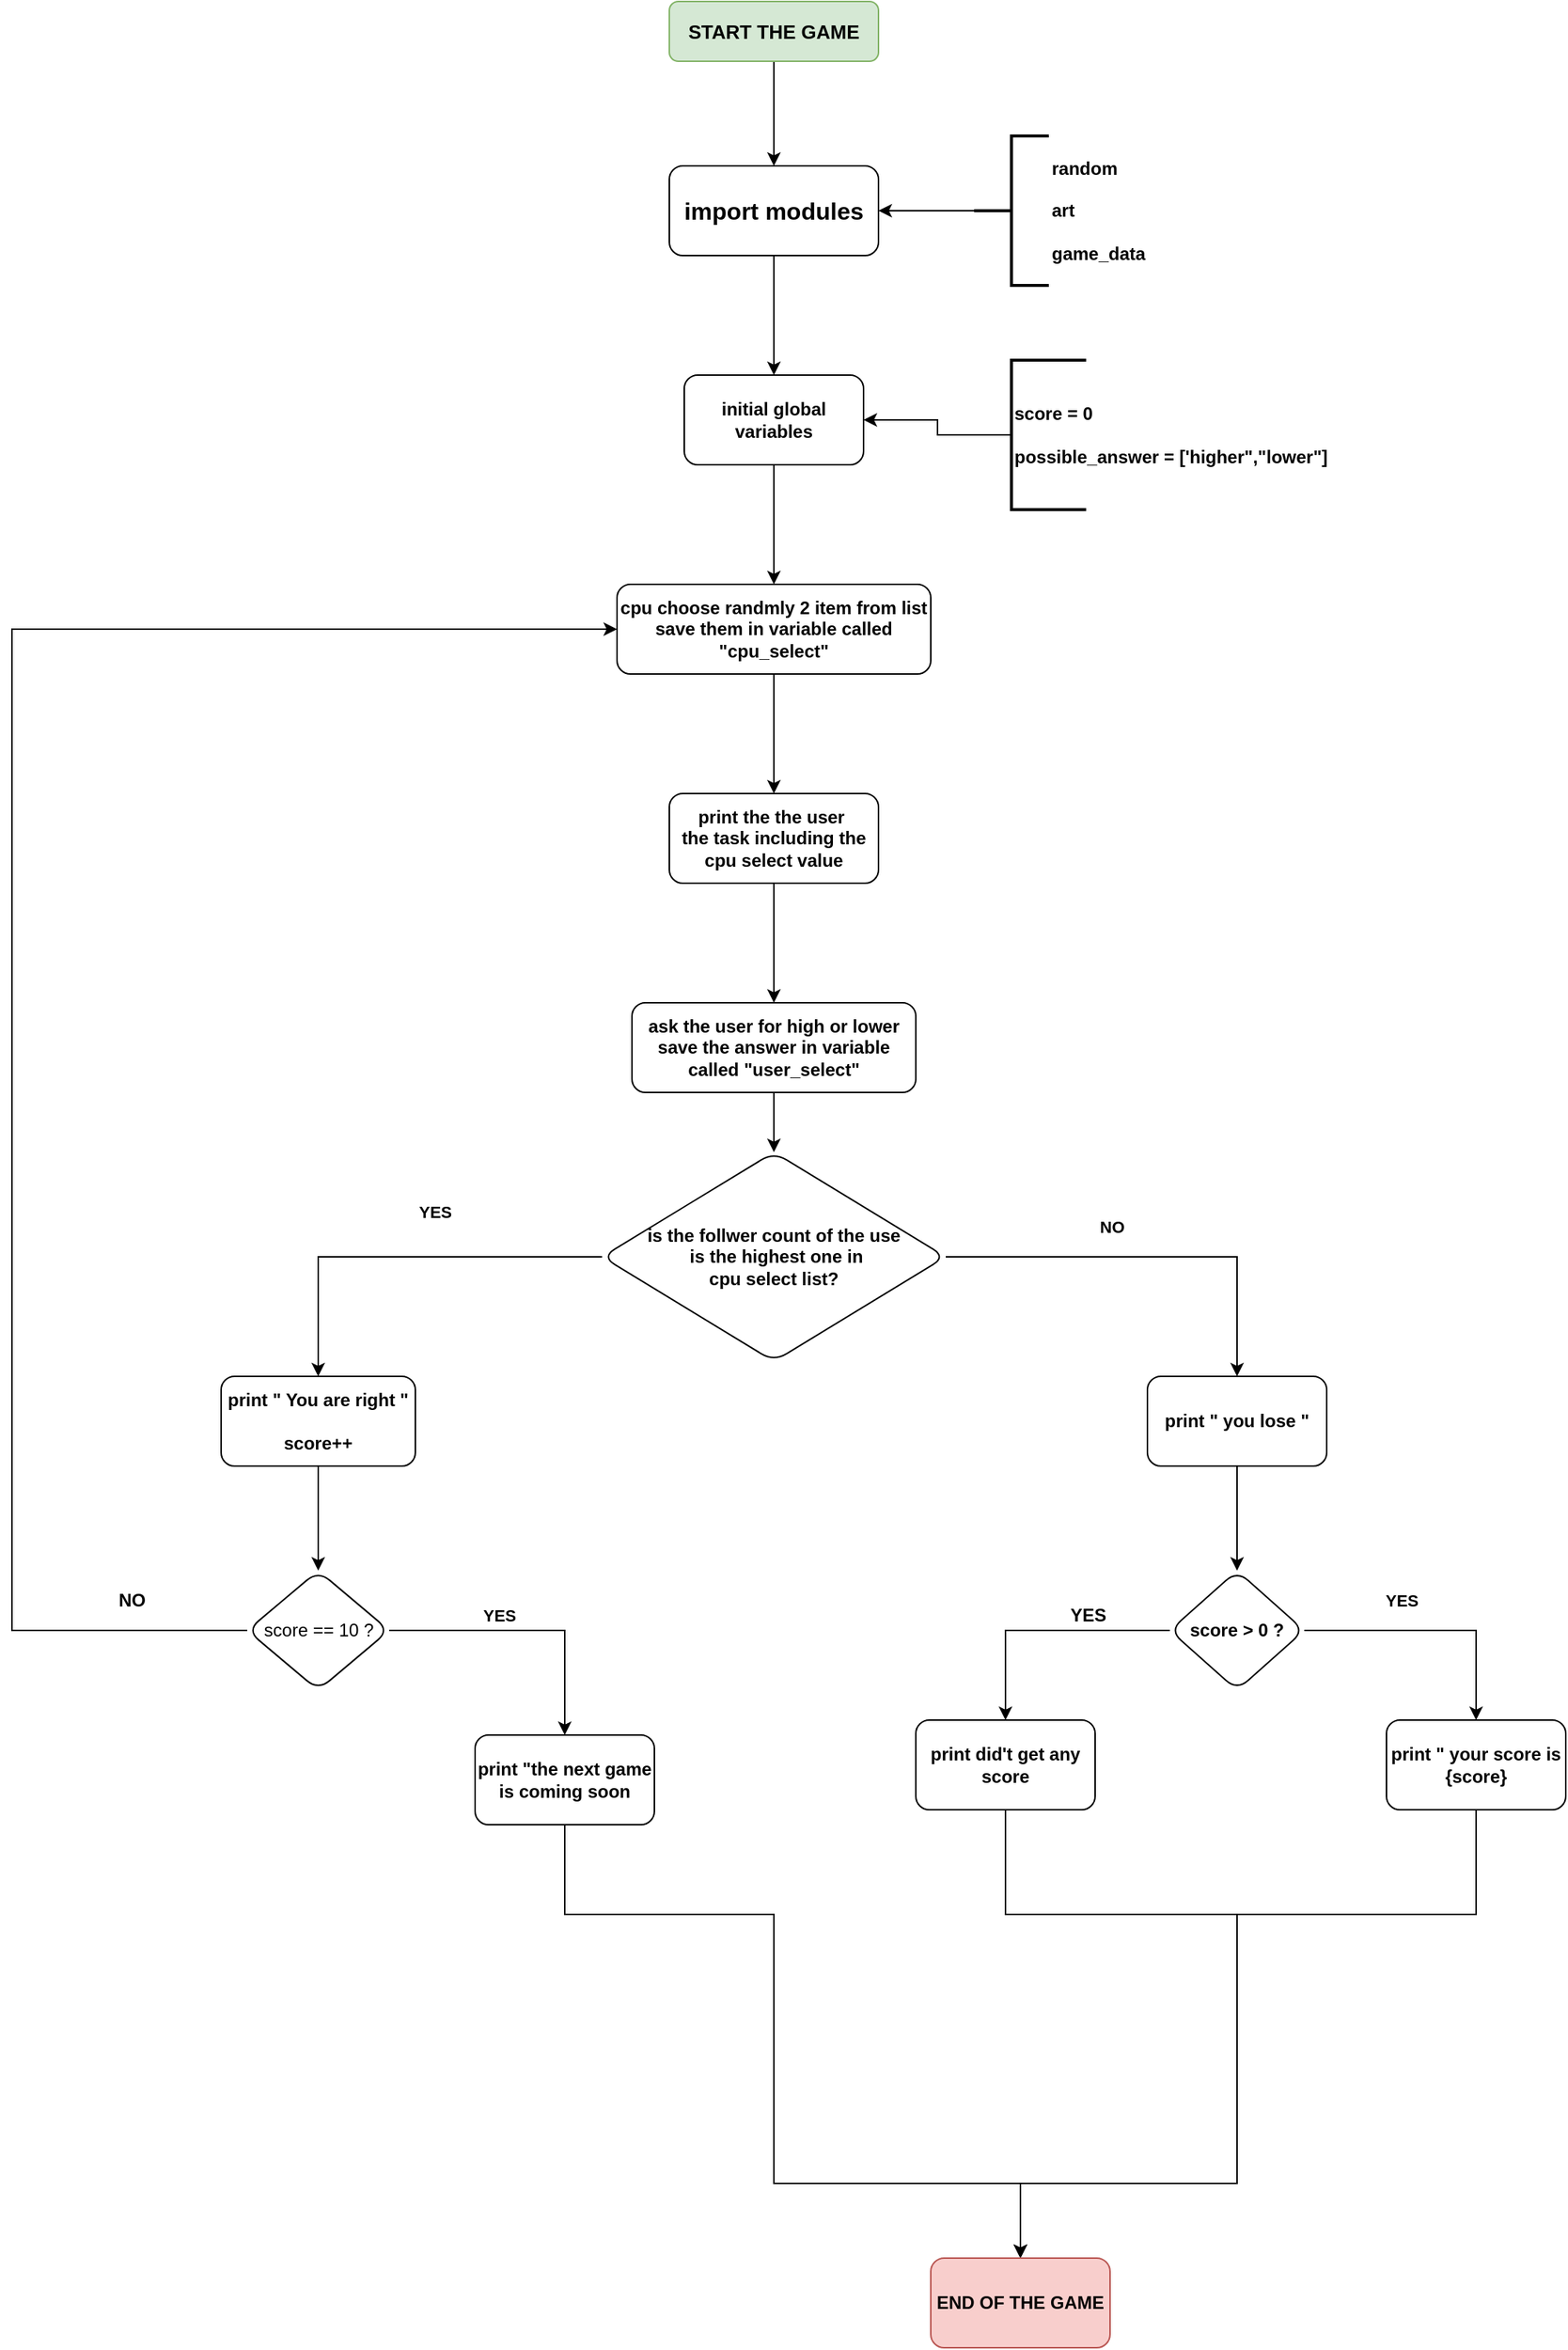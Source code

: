 <mxfile version="15.4.0" type="device"><diagram id="C5RBs43oDa-KdzZeNtuy" name="Page-1"><mxGraphModel dx="1851" dy="592" grid="1" gridSize="10" guides="1" tooltips="1" connect="1" arrows="1" fold="1" page="1" pageScale="1" pageWidth="827" pageHeight="1169" math="0" shadow="0"><root><mxCell id="WIyWlLk6GJQsqaUBKTNV-0"/><mxCell id="WIyWlLk6GJQsqaUBKTNV-1" parent="WIyWlLk6GJQsqaUBKTNV-0"/><mxCell id="uAAOqrraWozSpqb7Nsgv-3" value="" style="edgeStyle=orthogonalEdgeStyle;rounded=0;orthogonalLoop=1;jettySize=auto;html=1;" edge="1" parent="WIyWlLk6GJQsqaUBKTNV-1" source="WIyWlLk6GJQsqaUBKTNV-3" target="uAAOqrraWozSpqb7Nsgv-2"><mxGeometry relative="1" as="geometry"/></mxCell><mxCell id="WIyWlLk6GJQsqaUBKTNV-3" value="&lt;b&gt;&lt;font style=&quot;font-size: 13px&quot;&gt;START THE GAME&lt;/font&gt;&lt;/b&gt;" style="rounded=1;whiteSpace=wrap;html=1;fontSize=12;glass=0;strokeWidth=1;shadow=0;fillColor=#d5e8d4;strokeColor=#82b366;" parent="WIyWlLk6GJQsqaUBKTNV-1" vertex="1"><mxGeometry x="160" y="80" width="140" height="40" as="geometry"/></mxCell><mxCell id="uAAOqrraWozSpqb7Nsgv-7" value="" style="edgeStyle=orthogonalEdgeStyle;rounded=0;orthogonalLoop=1;jettySize=auto;html=1;" edge="1" parent="WIyWlLk6GJQsqaUBKTNV-1" source="uAAOqrraWozSpqb7Nsgv-2" target="uAAOqrraWozSpqb7Nsgv-6"><mxGeometry relative="1" as="geometry"/></mxCell><mxCell id="uAAOqrraWozSpqb7Nsgv-2" value="&lt;font size=&quot;3&quot;&gt;&lt;b&gt;import modules&lt;/b&gt;&lt;/font&gt;" style="whiteSpace=wrap;html=1;rounded=1;shadow=0;strokeWidth=1;glass=0;" vertex="1" parent="WIyWlLk6GJQsqaUBKTNV-1"><mxGeometry x="160" y="190" width="140" height="60" as="geometry"/></mxCell><mxCell id="uAAOqrraWozSpqb7Nsgv-5" value="" style="edgeStyle=orthogonalEdgeStyle;rounded=0;orthogonalLoop=1;jettySize=auto;html=1;" edge="1" parent="WIyWlLk6GJQsqaUBKTNV-1" source="uAAOqrraWozSpqb7Nsgv-4" target="uAAOqrraWozSpqb7Nsgv-2"><mxGeometry relative="1" as="geometry"/></mxCell><mxCell id="uAAOqrraWozSpqb7Nsgv-4" value="&lt;b&gt;random&lt;br&gt;&lt;br&gt;art&lt;br&gt;&lt;br&gt;game_data&lt;br&gt;&lt;/b&gt;" style="strokeWidth=2;html=1;shape=mxgraph.flowchart.annotation_2;align=left;labelPosition=right;pointerEvents=1;" vertex="1" parent="WIyWlLk6GJQsqaUBKTNV-1"><mxGeometry x="364" y="170" width="50" height="100" as="geometry"/></mxCell><mxCell id="uAAOqrraWozSpqb7Nsgv-11" value="" style="edgeStyle=orthogonalEdgeStyle;rounded=0;orthogonalLoop=1;jettySize=auto;html=1;" edge="1" parent="WIyWlLk6GJQsqaUBKTNV-1" source="uAAOqrraWozSpqb7Nsgv-6" target="uAAOqrraWozSpqb7Nsgv-10"><mxGeometry relative="1" as="geometry"/></mxCell><mxCell id="uAAOqrraWozSpqb7Nsgv-6" value="&lt;b&gt;initial global variables&lt;/b&gt;" style="whiteSpace=wrap;html=1;rounded=1;shadow=0;strokeWidth=1;glass=0;" vertex="1" parent="WIyWlLk6GJQsqaUBKTNV-1"><mxGeometry x="170" y="330" width="120" height="60" as="geometry"/></mxCell><mxCell id="uAAOqrraWozSpqb7Nsgv-9" value="" style="edgeStyle=orthogonalEdgeStyle;rounded=0;orthogonalLoop=1;jettySize=auto;html=1;" edge="1" parent="WIyWlLk6GJQsqaUBKTNV-1" source="uAAOqrraWozSpqb7Nsgv-8" target="uAAOqrraWozSpqb7Nsgv-6"><mxGeometry relative="1" as="geometry"/></mxCell><mxCell id="uAAOqrraWozSpqb7Nsgv-8" value="&lt;b&gt;score = 0&lt;br&gt;&lt;br&gt;possible_answer = ['higher&quot;,&quot;lower&quot;]&lt;br&gt;&lt;/b&gt;" style="strokeWidth=2;html=1;shape=mxgraph.flowchart.annotation_1;align=left;pointerEvents=1;" vertex="1" parent="WIyWlLk6GJQsqaUBKTNV-1"><mxGeometry x="389" y="320" width="50" height="100" as="geometry"/></mxCell><mxCell id="uAAOqrraWozSpqb7Nsgv-15" value="" style="edgeStyle=orthogonalEdgeStyle;rounded=0;orthogonalLoop=1;jettySize=auto;html=1;" edge="1" parent="WIyWlLk6GJQsqaUBKTNV-1" source="uAAOqrraWozSpqb7Nsgv-10" target="uAAOqrraWozSpqb7Nsgv-14"><mxGeometry relative="1" as="geometry"/></mxCell><mxCell id="uAAOqrraWozSpqb7Nsgv-10" value="&lt;b&gt;cpu choose randmly 2 item from list&lt;br&gt;save them in variable called &quot;cpu_select&quot;&lt;br&gt;&lt;/b&gt;" style="whiteSpace=wrap;html=1;rounded=1;shadow=0;strokeWidth=1;glass=0;" vertex="1" parent="WIyWlLk6GJQsqaUBKTNV-1"><mxGeometry x="125" y="470" width="210" height="60" as="geometry"/></mxCell><mxCell id="uAAOqrraWozSpqb7Nsgv-18" value="" style="edgeStyle=orthogonalEdgeStyle;rounded=0;orthogonalLoop=1;jettySize=auto;html=1;" edge="1" parent="WIyWlLk6GJQsqaUBKTNV-1" source="uAAOqrraWozSpqb7Nsgv-12" target="uAAOqrraWozSpqb7Nsgv-17"><mxGeometry relative="1" as="geometry"/></mxCell><mxCell id="uAAOqrraWozSpqb7Nsgv-12" value="&lt;b&gt;ask the user for high or lower&lt;br&gt;save the answer in variable called &quot;user_select&quot;&lt;br&gt;&lt;/b&gt;" style="whiteSpace=wrap;html=1;rounded=1;shadow=0;strokeWidth=1;glass=0;" vertex="1" parent="WIyWlLk6GJQsqaUBKTNV-1"><mxGeometry x="135" y="750" width="190" height="60" as="geometry"/></mxCell><mxCell id="uAAOqrraWozSpqb7Nsgv-16" value="" style="edgeStyle=orthogonalEdgeStyle;rounded=0;orthogonalLoop=1;jettySize=auto;html=1;" edge="1" parent="WIyWlLk6GJQsqaUBKTNV-1" source="uAAOqrraWozSpqb7Nsgv-14" target="uAAOqrraWozSpqb7Nsgv-12"><mxGeometry relative="1" as="geometry"/></mxCell><mxCell id="uAAOqrraWozSpqb7Nsgv-14" value="&lt;b&gt;print the the user&amp;nbsp;&lt;br&gt;the task including the cpu select value&lt;br&gt;&lt;/b&gt;" style="whiteSpace=wrap;html=1;rounded=1;shadow=0;strokeWidth=1;glass=0;" vertex="1" parent="WIyWlLk6GJQsqaUBKTNV-1"><mxGeometry x="160" y="610" width="140" height="60" as="geometry"/></mxCell><mxCell id="uAAOqrraWozSpqb7Nsgv-21" value="" style="edgeStyle=orthogonalEdgeStyle;rounded=0;orthogonalLoop=1;jettySize=auto;html=1;" edge="1" parent="WIyWlLk6GJQsqaUBKTNV-1" source="uAAOqrraWozSpqb7Nsgv-17" target="uAAOqrraWozSpqb7Nsgv-20"><mxGeometry relative="1" as="geometry"/></mxCell><mxCell id="uAAOqrraWozSpqb7Nsgv-22" value="&lt;b&gt;NO&lt;/b&gt;" style="edgeLabel;html=1;align=center;verticalAlign=middle;resizable=0;points=[];" vertex="1" connectable="0" parent="uAAOqrraWozSpqb7Nsgv-21"><mxGeometry x="-0.339" y="2" relative="1" as="geometry"><mxPoint x="20" y="-18" as="offset"/></mxGeometry></mxCell><mxCell id="uAAOqrraWozSpqb7Nsgv-24" value="" style="edgeStyle=orthogonalEdgeStyle;rounded=0;orthogonalLoop=1;jettySize=auto;html=1;" edge="1" parent="WIyWlLk6GJQsqaUBKTNV-1" source="uAAOqrraWozSpqb7Nsgv-17" target="uAAOqrraWozSpqb7Nsgv-23"><mxGeometry relative="1" as="geometry"/></mxCell><mxCell id="uAAOqrraWozSpqb7Nsgv-25" value="&lt;b&gt;YES&lt;/b&gt;" style="edgeLabel;html=1;align=center;verticalAlign=middle;resizable=0;points=[];" vertex="1" connectable="0" parent="uAAOqrraWozSpqb7Nsgv-24"><mxGeometry x="-0.1" y="-1" relative="1" as="geometry"><mxPoint x="9" y="-29" as="offset"/></mxGeometry></mxCell><mxCell id="uAAOqrraWozSpqb7Nsgv-17" value="&lt;b&gt;is the follwer count of the use&lt;br&gt;&amp;nbsp;is the highest one in &lt;br&gt;cpu select list?&lt;/b&gt;" style="rhombus;whiteSpace=wrap;html=1;rounded=1;shadow=0;strokeWidth=1;glass=0;" vertex="1" parent="WIyWlLk6GJQsqaUBKTNV-1"><mxGeometry x="115" y="850" width="230" height="140" as="geometry"/></mxCell><mxCell id="uAAOqrraWozSpqb7Nsgv-27" value="" style="edgeStyle=orthogonalEdgeStyle;rounded=0;orthogonalLoop=1;jettySize=auto;html=1;" edge="1" parent="WIyWlLk6GJQsqaUBKTNV-1" source="uAAOqrraWozSpqb7Nsgv-20" target="uAAOqrraWozSpqb7Nsgv-26"><mxGeometry relative="1" as="geometry"/></mxCell><mxCell id="uAAOqrraWozSpqb7Nsgv-20" value="&lt;b&gt;print &quot; you lose &quot;&lt;/b&gt;" style="whiteSpace=wrap;html=1;rounded=1;shadow=0;strokeWidth=1;glass=0;" vertex="1" parent="WIyWlLk6GJQsqaUBKTNV-1"><mxGeometry x="480" y="1000" width="120" height="60" as="geometry"/></mxCell><mxCell id="uAAOqrraWozSpqb7Nsgv-36" value="" style="edgeStyle=orthogonalEdgeStyle;rounded=0;orthogonalLoop=1;jettySize=auto;html=1;" edge="1" parent="WIyWlLk6GJQsqaUBKTNV-1" source="uAAOqrraWozSpqb7Nsgv-23" target="uAAOqrraWozSpqb7Nsgv-35"><mxGeometry relative="1" as="geometry"/></mxCell><mxCell id="uAAOqrraWozSpqb7Nsgv-23" value="&lt;b&gt;print &quot; You are right &quot;&lt;br&gt;&lt;br&gt;score++&lt;br&gt;&lt;/b&gt;" style="whiteSpace=wrap;html=1;rounded=1;shadow=0;strokeWidth=1;glass=0;" vertex="1" parent="WIyWlLk6GJQsqaUBKTNV-1"><mxGeometry x="-140" y="1000" width="130" height="60" as="geometry"/></mxCell><mxCell id="uAAOqrraWozSpqb7Nsgv-29" value="" style="edgeStyle=orthogonalEdgeStyle;rounded=0;orthogonalLoop=1;jettySize=auto;html=1;" edge="1" parent="WIyWlLk6GJQsqaUBKTNV-1" source="uAAOqrraWozSpqb7Nsgv-26" target="uAAOqrraWozSpqb7Nsgv-28"><mxGeometry relative="1" as="geometry"/></mxCell><mxCell id="uAAOqrraWozSpqb7Nsgv-30" value="&lt;b&gt;YES&lt;/b&gt;" style="edgeLabel;html=1;align=center;verticalAlign=middle;resizable=0;points=[];" vertex="1" connectable="0" parent="uAAOqrraWozSpqb7Nsgv-29"><mxGeometry x="0.031" relative="1" as="geometry"><mxPoint x="-25" y="-20" as="offset"/></mxGeometry></mxCell><mxCell id="uAAOqrraWozSpqb7Nsgv-32" value="" style="edgeStyle=orthogonalEdgeStyle;rounded=0;orthogonalLoop=1;jettySize=auto;html=1;" edge="1" parent="WIyWlLk6GJQsqaUBKTNV-1" source="uAAOqrraWozSpqb7Nsgv-26" target="uAAOqrraWozSpqb7Nsgv-31"><mxGeometry relative="1" as="geometry"/></mxCell><mxCell id="uAAOqrraWozSpqb7Nsgv-26" value="&lt;b&gt;score &amp;gt; 0 ?&lt;/b&gt;" style="rhombus;whiteSpace=wrap;html=1;rounded=1;shadow=0;strokeWidth=1;glass=0;" vertex="1" parent="WIyWlLk6GJQsqaUBKTNV-1"><mxGeometry x="495" y="1130" width="90" height="80" as="geometry"/></mxCell><mxCell id="uAAOqrraWozSpqb7Nsgv-48" style="edgeStyle=orthogonalEdgeStyle;rounded=0;orthogonalLoop=1;jettySize=auto;html=1;entryX=0.5;entryY=0;entryDx=0;entryDy=0;" edge="1" parent="WIyWlLk6GJQsqaUBKTNV-1" source="uAAOqrraWozSpqb7Nsgv-28" target="uAAOqrraWozSpqb7Nsgv-44"><mxGeometry relative="1" as="geometry"><mxPoint x="540" y="1540" as="targetPoint"/><Array as="points"><mxPoint x="700" y="1360"/><mxPoint x="540" y="1360"/><mxPoint x="540" y="1540"/><mxPoint x="395" y="1540"/></Array></mxGeometry></mxCell><mxCell id="uAAOqrraWozSpqb7Nsgv-28" value="&lt;b&gt;print &quot; your score is {score}&lt;/b&gt;" style="whiteSpace=wrap;html=1;rounded=1;shadow=0;strokeWidth=1;glass=0;" vertex="1" parent="WIyWlLk6GJQsqaUBKTNV-1"><mxGeometry x="640" y="1230" width="120" height="60" as="geometry"/></mxCell><mxCell id="uAAOqrraWozSpqb7Nsgv-49" style="edgeStyle=orthogonalEdgeStyle;rounded=0;orthogonalLoop=1;jettySize=auto;html=1;entryX=0.5;entryY=0;entryDx=0;entryDy=0;" edge="1" parent="WIyWlLk6GJQsqaUBKTNV-1" source="uAAOqrraWozSpqb7Nsgv-31" target="uAAOqrraWozSpqb7Nsgv-44"><mxGeometry relative="1" as="geometry"><mxPoint x="500" y="1470" as="targetPoint"/><Array as="points"><mxPoint x="385" y="1360"/><mxPoint x="540" y="1360"/><mxPoint x="540" y="1540"/><mxPoint x="395" y="1540"/></Array></mxGeometry></mxCell><mxCell id="uAAOqrraWozSpqb7Nsgv-31" value="&lt;b&gt;print did't get any score&lt;/b&gt;" style="whiteSpace=wrap;html=1;rounded=1;shadow=0;strokeWidth=1;glass=0;" vertex="1" parent="WIyWlLk6GJQsqaUBKTNV-1"><mxGeometry x="325" y="1230" width="120" height="60" as="geometry"/></mxCell><mxCell id="uAAOqrraWozSpqb7Nsgv-39" value="" style="edgeStyle=orthogonalEdgeStyle;rounded=0;orthogonalLoop=1;jettySize=auto;html=1;" edge="1" parent="WIyWlLk6GJQsqaUBKTNV-1" source="uAAOqrraWozSpqb7Nsgv-35" target="uAAOqrraWozSpqb7Nsgv-38"><mxGeometry relative="1" as="geometry"/></mxCell><mxCell id="uAAOqrraWozSpqb7Nsgv-40" value="&lt;b&gt;YES&lt;/b&gt;" style="edgeLabel;html=1;align=center;verticalAlign=middle;resizable=0;points=[];" vertex="1" connectable="0" parent="uAAOqrraWozSpqb7Nsgv-39"><mxGeometry x="-0.22" y="-2" relative="1" as="geometry"><mxPoint y="-12" as="offset"/></mxGeometry></mxCell><mxCell id="uAAOqrraWozSpqb7Nsgv-42" style="edgeStyle=orthogonalEdgeStyle;rounded=0;orthogonalLoop=1;jettySize=auto;html=1;entryX=0;entryY=0.5;entryDx=0;entryDy=0;" edge="1" parent="WIyWlLk6GJQsqaUBKTNV-1" source="uAAOqrraWozSpqb7Nsgv-35" target="uAAOqrraWozSpqb7Nsgv-10"><mxGeometry relative="1" as="geometry"><Array as="points"><mxPoint x="-280" y="1170"/><mxPoint x="-280" y="500"/></Array></mxGeometry></mxCell><mxCell id="uAAOqrraWozSpqb7Nsgv-35" value="score == 10 ?" style="rhombus;whiteSpace=wrap;html=1;rounded=1;shadow=0;strokeWidth=1;glass=0;" vertex="1" parent="WIyWlLk6GJQsqaUBKTNV-1"><mxGeometry x="-122.5" y="1130" width="95" height="80" as="geometry"/></mxCell><mxCell id="uAAOqrraWozSpqb7Nsgv-45" value="" style="edgeStyle=orthogonalEdgeStyle;rounded=0;orthogonalLoop=1;jettySize=auto;html=1;" edge="1" parent="WIyWlLk6GJQsqaUBKTNV-1" source="uAAOqrraWozSpqb7Nsgv-38" target="uAAOqrraWozSpqb7Nsgv-44"><mxGeometry relative="1" as="geometry"><Array as="points"><mxPoint x="90" y="1360"/><mxPoint x="230" y="1360"/><mxPoint x="230" y="1540"/><mxPoint x="395" y="1540"/></Array></mxGeometry></mxCell><mxCell id="uAAOqrraWozSpqb7Nsgv-38" value="&lt;b&gt;print &quot;the next game is coming soon&lt;/b&gt;" style="whiteSpace=wrap;html=1;rounded=1;shadow=0;strokeWidth=1;glass=0;" vertex="1" parent="WIyWlLk6GJQsqaUBKTNV-1"><mxGeometry x="30" y="1240" width="120" height="60" as="geometry"/></mxCell><mxCell id="uAAOqrraWozSpqb7Nsgv-41" value="&lt;b&gt;YES&lt;/b&gt;" style="text;html=1;align=center;verticalAlign=middle;resizable=0;points=[];autosize=1;strokeColor=none;fillColor=none;" vertex="1" parent="WIyWlLk6GJQsqaUBKTNV-1"><mxGeometry x="420" y="1150" width="40" height="20" as="geometry"/></mxCell><mxCell id="uAAOqrraWozSpqb7Nsgv-43" value="&lt;b&gt;NO&lt;/b&gt;" style="text;html=1;align=center;verticalAlign=middle;resizable=0;points=[];autosize=1;strokeColor=none;fillColor=none;" vertex="1" parent="WIyWlLk6GJQsqaUBKTNV-1"><mxGeometry x="-215" y="1140" width="30" height="20" as="geometry"/></mxCell><mxCell id="uAAOqrraWozSpqb7Nsgv-44" value="&lt;b&gt;END OF THE GAME&lt;/b&gt;" style="whiteSpace=wrap;html=1;rounded=1;shadow=0;strokeWidth=1;glass=0;fillColor=#f8cecc;strokeColor=#b85450;" vertex="1" parent="WIyWlLk6GJQsqaUBKTNV-1"><mxGeometry x="335" y="1590" width="120" height="60" as="geometry"/></mxCell></root></mxGraphModel></diagram></mxfile>